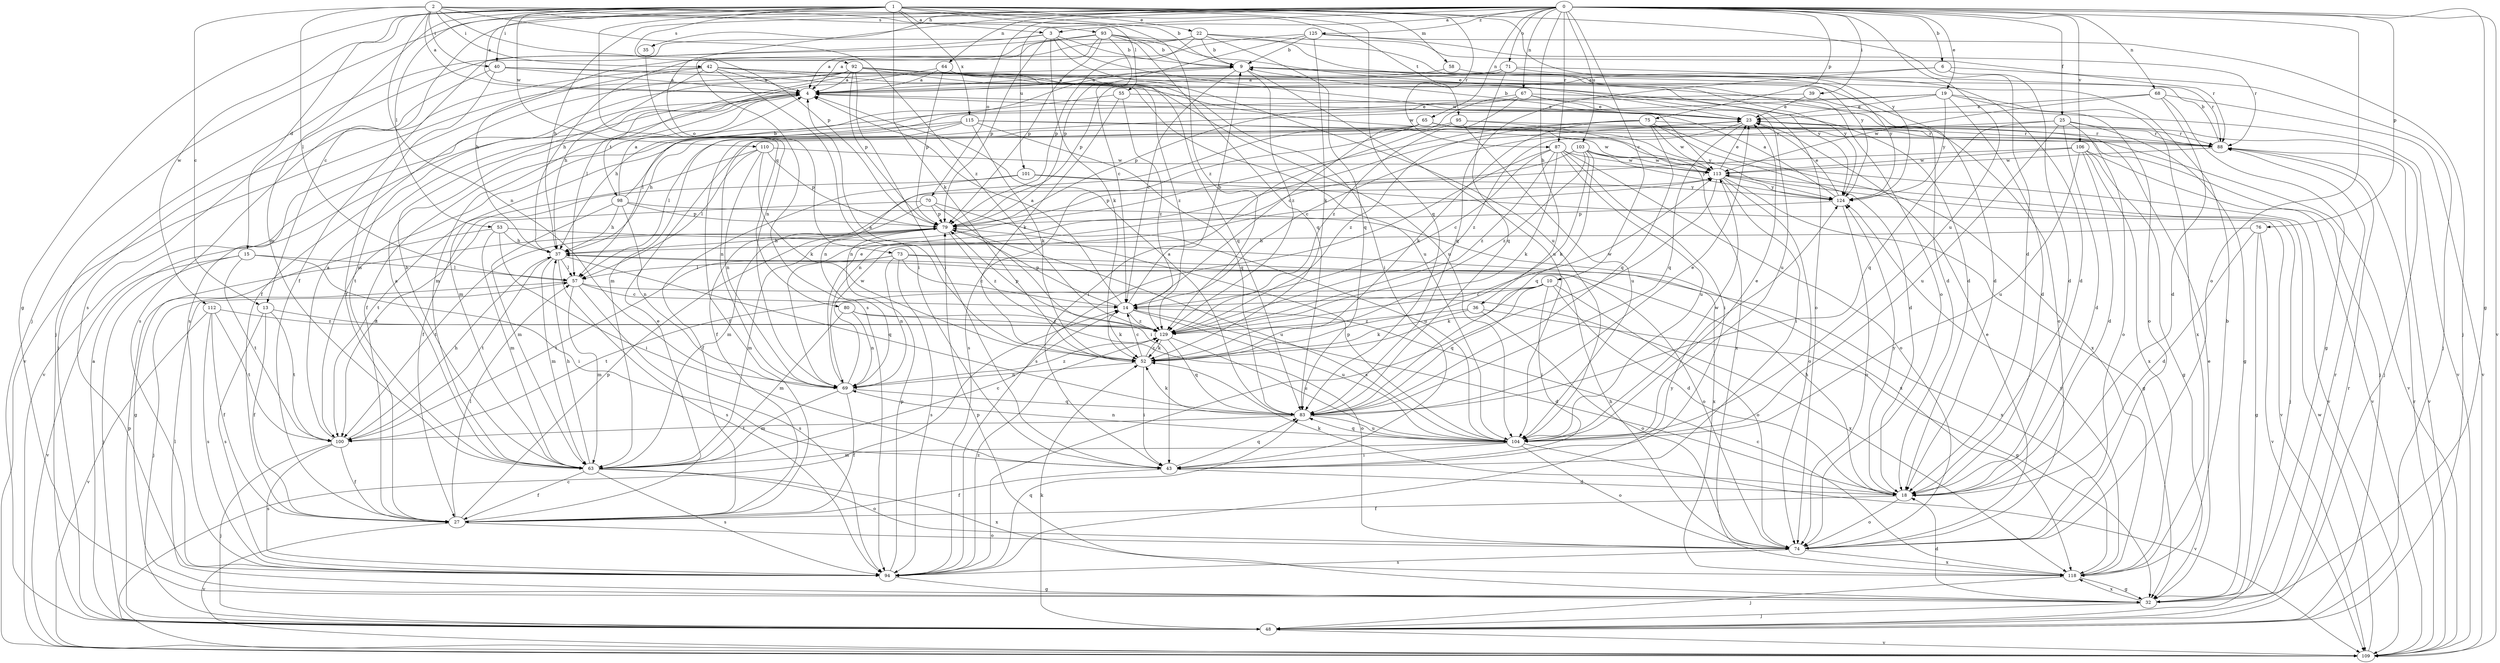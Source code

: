 strict digraph  {
0;
1;
2;
3;
4;
6;
9;
10;
13;
14;
15;
18;
19;
22;
23;
25;
27;
32;
35;
36;
37;
39;
40;
42;
43;
48;
52;
53;
55;
57;
58;
63;
64;
65;
67;
68;
69;
70;
71;
73;
74;
75;
76;
79;
80;
83;
87;
88;
92;
93;
94;
95;
98;
100;
101;
103;
104;
106;
109;
110;
112;
113;
115;
118;
124;
125;
129;
0 -> 3  [label=a];
0 -> 6  [label=b];
0 -> 10  [label=c];
0 -> 13  [label=c];
0 -> 19  [label=e];
0 -> 25  [label=f];
0 -> 32  [label=g];
0 -> 35  [label=h];
0 -> 36  [label=h];
0 -> 37  [label=h];
0 -> 39  [label=i];
0 -> 48  [label=j];
0 -> 64  [label=n];
0 -> 65  [label=n];
0 -> 67  [label=n];
0 -> 68  [label=n];
0 -> 70  [label=o];
0 -> 71  [label=o];
0 -> 73  [label=o];
0 -> 74  [label=o];
0 -> 75  [label=p];
0 -> 76  [label=p];
0 -> 87  [label=r];
0 -> 101  [label=u];
0 -> 103  [label=u];
0 -> 104  [label=u];
0 -> 106  [label=v];
0 -> 109  [label=v];
0 -> 125  [label=z];
1 -> 3  [label=a];
1 -> 4  [label=a];
1 -> 9  [label=b];
1 -> 15  [label=d];
1 -> 18  [label=d];
1 -> 22  [label=e];
1 -> 32  [label=g];
1 -> 40  [label=i];
1 -> 52  [label=k];
1 -> 53  [label=l];
1 -> 58  [label=m];
1 -> 63  [label=m];
1 -> 80  [label=q];
1 -> 83  [label=q];
1 -> 87  [label=r];
1 -> 92  [label=s];
1 -> 110  [label=w];
1 -> 112  [label=w];
1 -> 115  [label=x];
1 -> 124  [label=y];
1 -> 129  [label=z];
2 -> 4  [label=a];
2 -> 13  [label=c];
2 -> 40  [label=i];
2 -> 42  [label=i];
2 -> 55  [label=l];
2 -> 57  [label=l];
2 -> 69  [label=n];
2 -> 79  [label=p];
2 -> 93  [label=s];
2 -> 95  [label=t];
2 -> 129  [label=z];
3 -> 9  [label=b];
3 -> 27  [label=f];
3 -> 48  [label=j];
3 -> 52  [label=k];
3 -> 79  [label=p];
3 -> 104  [label=u];
3 -> 113  [label=w];
4 -> 23  [label=e];
4 -> 63  [label=m];
4 -> 98  [label=t];
4 -> 109  [label=v];
6 -> 4  [label=a];
6 -> 18  [label=d];
6 -> 48  [label=j];
6 -> 83  [label=q];
9 -> 4  [label=a];
9 -> 14  [label=c];
9 -> 18  [label=d];
9 -> 104  [label=u];
9 -> 129  [label=z];
10 -> 14  [label=c];
10 -> 18  [label=d];
10 -> 43  [label=i];
10 -> 52  [label=k];
10 -> 74  [label=o];
10 -> 83  [label=q];
10 -> 100  [label=t];
13 -> 27  [label=f];
13 -> 94  [label=s];
13 -> 100  [label=t];
13 -> 129  [label=z];
14 -> 4  [label=a];
14 -> 9  [label=b];
14 -> 18  [label=d];
14 -> 52  [label=k];
14 -> 79  [label=p];
14 -> 104  [label=u];
14 -> 129  [label=z];
15 -> 43  [label=i];
15 -> 48  [label=j];
15 -> 57  [label=l];
15 -> 100  [label=t];
15 -> 109  [label=v];
18 -> 27  [label=f];
18 -> 37  [label=h];
18 -> 52  [label=k];
18 -> 74  [label=o];
18 -> 124  [label=y];
19 -> 18  [label=d];
19 -> 23  [label=e];
19 -> 57  [label=l];
19 -> 63  [label=m];
19 -> 74  [label=o];
19 -> 118  [label=x];
19 -> 124  [label=y];
22 -> 9  [label=b];
22 -> 37  [label=h];
22 -> 79  [label=p];
22 -> 83  [label=q];
22 -> 88  [label=r];
22 -> 94  [label=s];
22 -> 124  [label=y];
23 -> 9  [label=b];
23 -> 14  [label=c];
23 -> 48  [label=j];
23 -> 83  [label=q];
23 -> 88  [label=r];
25 -> 18  [label=d];
25 -> 32  [label=g];
25 -> 74  [label=o];
25 -> 83  [label=q];
25 -> 88  [label=r];
25 -> 104  [label=u];
25 -> 129  [label=z];
27 -> 23  [label=e];
27 -> 57  [label=l];
27 -> 74  [label=o];
27 -> 79  [label=p];
27 -> 109  [label=v];
32 -> 18  [label=d];
32 -> 23  [label=e];
32 -> 48  [label=j];
32 -> 57  [label=l];
32 -> 79  [label=p];
32 -> 88  [label=r];
32 -> 118  [label=x];
35 -> 69  [label=n];
36 -> 32  [label=g];
36 -> 52  [label=k];
36 -> 74  [label=o];
36 -> 129  [label=z];
37 -> 57  [label=l];
37 -> 63  [label=m];
37 -> 83  [label=q];
37 -> 94  [label=s];
37 -> 100  [label=t];
39 -> 23  [label=e];
39 -> 37  [label=h];
39 -> 74  [label=o];
40 -> 4  [label=a];
40 -> 18  [label=d];
40 -> 27  [label=f];
40 -> 94  [label=s];
40 -> 113  [label=w];
42 -> 4  [label=a];
42 -> 37  [label=h];
42 -> 43  [label=i];
42 -> 48  [label=j];
42 -> 74  [label=o];
42 -> 94  [label=s];
42 -> 104  [label=u];
42 -> 124  [label=y];
43 -> 18  [label=d];
43 -> 27  [label=f];
43 -> 83  [label=q];
48 -> 4  [label=a];
48 -> 52  [label=k];
48 -> 79  [label=p];
48 -> 88  [label=r];
48 -> 109  [label=v];
52 -> 4  [label=a];
52 -> 14  [label=c];
52 -> 43  [label=i];
52 -> 69  [label=n];
52 -> 129  [label=z];
53 -> 32  [label=g];
53 -> 37  [label=h];
53 -> 43  [label=i];
53 -> 63  [label=m];
53 -> 118  [label=x];
55 -> 23  [label=e];
55 -> 27  [label=f];
55 -> 52  [label=k];
55 -> 129  [label=z];
57 -> 14  [label=c];
57 -> 48  [label=j];
57 -> 63  [label=m];
57 -> 94  [label=s];
57 -> 118  [label=x];
58 -> 4  [label=a];
58 -> 88  [label=r];
63 -> 4  [label=a];
63 -> 9  [label=b];
63 -> 14  [label=c];
63 -> 27  [label=f];
63 -> 37  [label=h];
63 -> 74  [label=o];
63 -> 94  [label=s];
63 -> 118  [label=x];
64 -> 4  [label=a];
64 -> 43  [label=i];
64 -> 57  [label=l];
64 -> 79  [label=p];
64 -> 83  [label=q];
65 -> 27  [label=f];
65 -> 48  [label=j];
65 -> 57  [label=l];
65 -> 69  [label=n];
65 -> 88  [label=r];
65 -> 94  [label=s];
65 -> 109  [label=v];
65 -> 124  [label=y];
67 -> 14  [label=c];
67 -> 23  [label=e];
67 -> 79  [label=p];
67 -> 104  [label=u];
67 -> 109  [label=v];
67 -> 129  [label=z];
68 -> 18  [label=d];
68 -> 23  [label=e];
68 -> 32  [label=g];
68 -> 109  [label=v];
68 -> 113  [label=w];
69 -> 23  [label=e];
69 -> 27  [label=f];
69 -> 63  [label=m];
69 -> 83  [label=q];
69 -> 113  [label=w];
69 -> 129  [label=z];
70 -> 43  [label=i];
70 -> 63  [label=m];
70 -> 79  [label=p];
70 -> 100  [label=t];
70 -> 104  [label=u];
71 -> 4  [label=a];
71 -> 18  [label=d];
71 -> 79  [label=p];
71 -> 83  [label=q];
71 -> 124  [label=y];
73 -> 14  [label=c];
73 -> 57  [label=l];
73 -> 69  [label=n];
73 -> 74  [label=o];
73 -> 94  [label=s];
73 -> 100  [label=t];
73 -> 118  [label=x];
74 -> 23  [label=e];
74 -> 37  [label=h];
74 -> 94  [label=s];
74 -> 118  [label=x];
75 -> 18  [label=d];
75 -> 52  [label=k];
75 -> 69  [label=n];
75 -> 83  [label=q];
75 -> 88  [label=r];
75 -> 113  [label=w];
75 -> 118  [label=x];
75 -> 129  [label=z];
76 -> 18  [label=d];
76 -> 32  [label=g];
76 -> 37  [label=h];
76 -> 109  [label=v];
79 -> 37  [label=h];
79 -> 63  [label=m];
79 -> 100  [label=t];
79 -> 104  [label=u];
79 -> 129  [label=z];
80 -> 63  [label=m];
80 -> 69  [label=n];
80 -> 74  [label=o];
80 -> 129  [label=z];
83 -> 4  [label=a];
83 -> 23  [label=e];
83 -> 52  [label=k];
83 -> 100  [label=t];
83 -> 104  [label=u];
87 -> 14  [label=c];
87 -> 43  [label=i];
87 -> 52  [label=k];
87 -> 74  [label=o];
87 -> 94  [label=s];
87 -> 104  [label=u];
87 -> 113  [label=w];
87 -> 129  [label=z];
88 -> 9  [label=b];
88 -> 109  [label=v];
88 -> 113  [label=w];
92 -> 4  [label=a];
92 -> 18  [label=d];
92 -> 27  [label=f];
92 -> 43  [label=i];
92 -> 63  [label=m];
92 -> 79  [label=p];
92 -> 104  [label=u];
92 -> 109  [label=v];
92 -> 124  [label=y];
92 -> 129  [label=z];
93 -> 4  [label=a];
93 -> 9  [label=b];
93 -> 14  [label=c];
93 -> 23  [label=e];
93 -> 37  [label=h];
93 -> 74  [label=o];
93 -> 79  [label=p];
93 -> 83  [label=q];
93 -> 94  [label=s];
94 -> 32  [label=g];
94 -> 79  [label=p];
94 -> 83  [label=q];
94 -> 124  [label=y];
94 -> 129  [label=z];
95 -> 43  [label=i];
95 -> 69  [label=n];
95 -> 88  [label=r];
95 -> 104  [label=u];
95 -> 118  [label=x];
98 -> 4  [label=a];
98 -> 9  [label=b];
98 -> 37  [label=h];
98 -> 63  [label=m];
98 -> 69  [label=n];
98 -> 79  [label=p];
98 -> 118  [label=x];
100 -> 4  [label=a];
100 -> 27  [label=f];
100 -> 37  [label=h];
100 -> 48  [label=j];
100 -> 94  [label=s];
101 -> 27  [label=f];
101 -> 100  [label=t];
101 -> 109  [label=v];
101 -> 124  [label=y];
103 -> 52  [label=k];
103 -> 69  [label=n];
103 -> 83  [label=q];
103 -> 109  [label=v];
103 -> 113  [label=w];
103 -> 124  [label=y];
103 -> 129  [label=z];
104 -> 23  [label=e];
104 -> 43  [label=i];
104 -> 63  [label=m];
104 -> 69  [label=n];
104 -> 74  [label=o];
104 -> 79  [label=p];
104 -> 83  [label=q];
104 -> 109  [label=v];
104 -> 113  [label=w];
106 -> 18  [label=d];
106 -> 27  [label=f];
106 -> 32  [label=g];
106 -> 104  [label=u];
106 -> 109  [label=v];
106 -> 113  [label=w];
106 -> 118  [label=x];
109 -> 14  [label=c];
109 -> 88  [label=r];
109 -> 113  [label=w];
110 -> 27  [label=f];
110 -> 52  [label=k];
110 -> 57  [label=l];
110 -> 69  [label=n];
110 -> 79  [label=p];
110 -> 113  [label=w];
112 -> 27  [label=f];
112 -> 94  [label=s];
112 -> 100  [label=t];
112 -> 109  [label=v];
112 -> 129  [label=z];
113 -> 23  [label=e];
113 -> 32  [label=g];
113 -> 43  [label=i];
113 -> 48  [label=j];
113 -> 74  [label=o];
113 -> 79  [label=p];
113 -> 94  [label=s];
113 -> 124  [label=y];
115 -> 37  [label=h];
115 -> 52  [label=k];
115 -> 63  [label=m];
115 -> 83  [label=q];
115 -> 88  [label=r];
115 -> 100  [label=t];
115 -> 113  [label=w];
118 -> 9  [label=b];
118 -> 14  [label=c];
118 -> 32  [label=g];
118 -> 48  [label=j];
118 -> 124  [label=y];
124 -> 4  [label=a];
124 -> 23  [label=e];
124 -> 74  [label=o];
124 -> 79  [label=p];
125 -> 4  [label=a];
125 -> 9  [label=b];
125 -> 48  [label=j];
125 -> 52  [label=k];
125 -> 79  [label=p];
125 -> 88  [label=r];
129 -> 52  [label=k];
129 -> 79  [label=p];
129 -> 83  [label=q];
129 -> 104  [label=u];
129 -> 113  [label=w];
}
